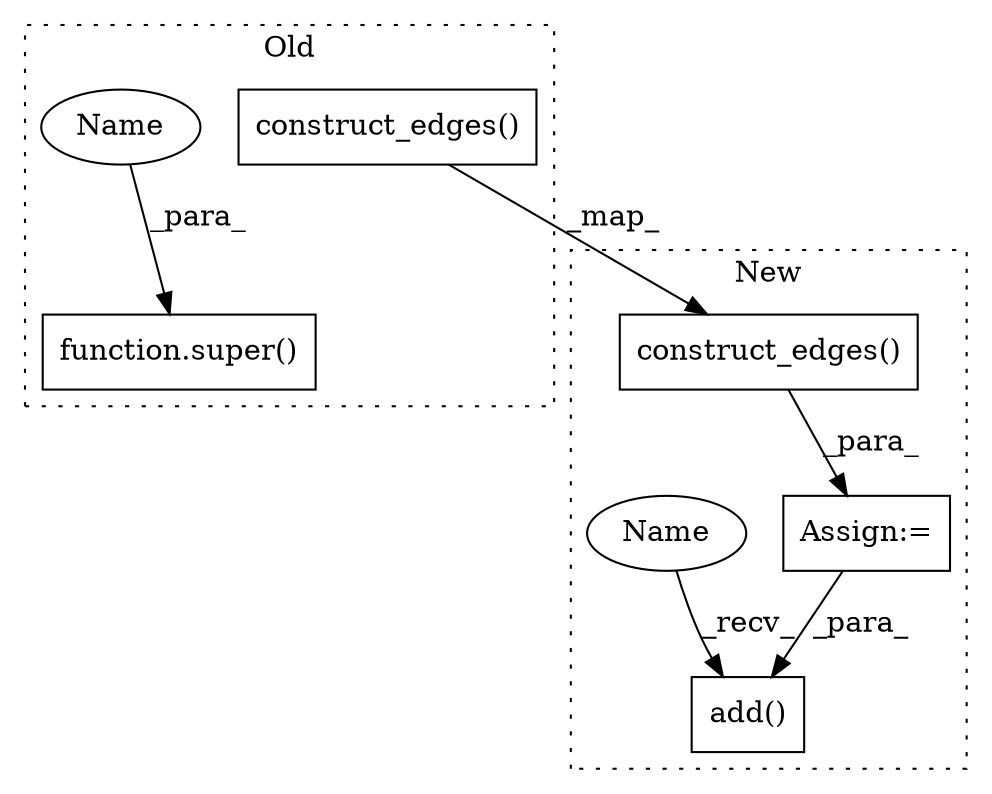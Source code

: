 digraph G {
subgraph cluster0 {
1 [label="function.super()" a="75" s="841,877" l="6,1" shape="box"];
3 [label="construct_edges()" a="75" s="1133" l="22" shape="box"];
6 [label="Name" a="87" s="873" l="4" shape="ellipse"];
label = "Old";
style="dotted";
}
subgraph cluster1 {
2 [label="add()" a="75" s="1147,1166" l="9,1" shape="box"];
4 [label="construct_edges()" a="75" s="1116" l="22" shape="box"];
5 [label="Assign:=" a="68" s="1113" l="3" shape="box"];
7 [label="Name" a="87" s="1147" l="4" shape="ellipse"];
label = "New";
style="dotted";
}
3 -> 4 [label="_map_"];
4 -> 5 [label="_para_"];
5 -> 2 [label="_para_"];
6 -> 1 [label="_para_"];
7 -> 2 [label="_recv_"];
}